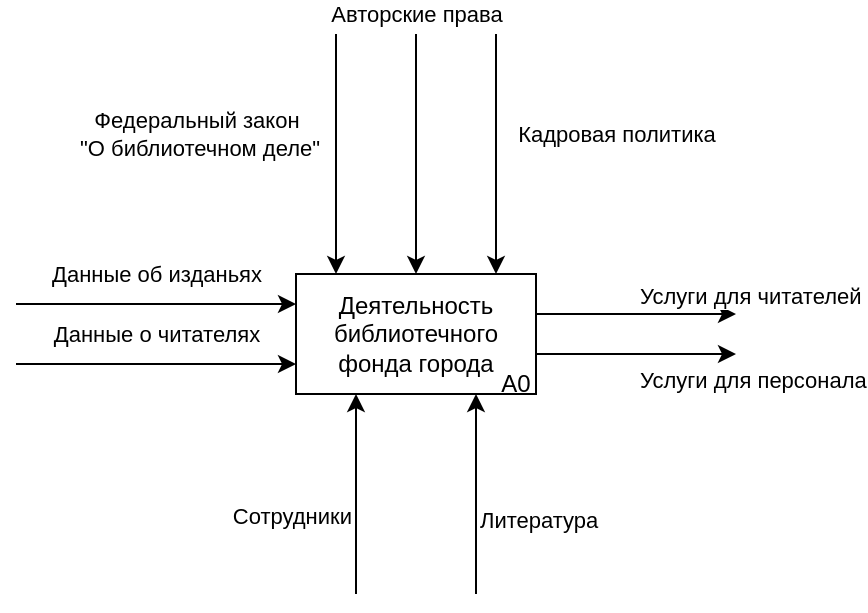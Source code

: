 <mxfile version="22.1.3" type="device">
  <diagram name="Страница — 1" id="aaZVS3uSOm6F_bMxCwup">
    <mxGraphModel dx="808" dy="436" grid="1" gridSize="10" guides="1" tooltips="1" connect="1" arrows="1" fold="1" page="1" pageScale="1" pageWidth="827" pageHeight="1169" math="0" shadow="0">
      <root>
        <mxCell id="0" />
        <mxCell id="1" parent="0" />
        <mxCell id="r83OxqLwS6Ykvgr3GOJs-1" value="Деятельность библиотечного фонда города" style="rounded=0;whiteSpace=wrap;html=1;" vertex="1" parent="1">
          <mxGeometry x="320" y="220" width="120" height="60" as="geometry" />
        </mxCell>
        <mxCell id="r83OxqLwS6Ykvgr3GOJs-2" value="Федеральный закон&lt;br&gt;&amp;nbsp;&quot;О библиотечном деле&quot;" style="endArrow=classic;html=1;rounded=0;entryX=0.5;entryY=0;entryDx=0;entryDy=0;align=center;" edge="1" parent="1">
          <mxGeometry x="-0.167" y="-70" width="50" height="50" relative="1" as="geometry">
            <mxPoint x="340" y="100" as="sourcePoint" />
            <mxPoint x="340" y="220" as="targetPoint" />
            <mxPoint as="offset" />
          </mxGeometry>
        </mxCell>
        <mxCell id="r83OxqLwS6Ykvgr3GOJs-3" value="Данные об изданьях" style="endArrow=classic;html=1;rounded=0;entryX=0;entryY=0.25;entryDx=0;entryDy=0;" edge="1" parent="1" target="r83OxqLwS6Ykvgr3GOJs-1">
          <mxGeometry y="15" width="50" height="50" relative="1" as="geometry">
            <mxPoint x="180" y="235" as="sourcePoint" />
            <mxPoint x="440" y="270" as="targetPoint" />
            <mxPoint as="offset" />
          </mxGeometry>
        </mxCell>
        <mxCell id="r83OxqLwS6Ykvgr3GOJs-4" value="Данные о читателях" style="endArrow=classic;html=1;rounded=0;entryX=0;entryY=0.75;entryDx=0;entryDy=0;" edge="1" parent="1" target="r83OxqLwS6Ykvgr3GOJs-1">
          <mxGeometry y="15" width="50" height="50" relative="1" as="geometry">
            <mxPoint x="180" y="265" as="sourcePoint" />
            <mxPoint x="330" y="245" as="targetPoint" />
            <mxPoint as="offset" />
          </mxGeometry>
        </mxCell>
        <mxCell id="r83OxqLwS6Ykvgr3GOJs-5" value="Сотрудники" style="endArrow=classic;html=1;rounded=0;entryX=0.25;entryY=1;entryDx=0;entryDy=0;labelPosition=left;verticalLabelPosition=bottom;align=right;verticalAlign=top;" edge="1" parent="1" target="r83OxqLwS6Ykvgr3GOJs-1">
          <mxGeometry x="0.037" y="1" width="50" height="50" relative="1" as="geometry">
            <mxPoint x="350" y="380" as="sourcePoint" />
            <mxPoint x="440" y="270" as="targetPoint" />
            <mxPoint as="offset" />
          </mxGeometry>
        </mxCell>
        <mxCell id="r83OxqLwS6Ykvgr3GOJs-6" value="Литература" style="endArrow=classic;html=1;rounded=0;entryX=0.75;entryY=1;entryDx=0;entryDy=0;labelPosition=right;verticalLabelPosition=bottom;align=left;verticalAlign=top;" edge="1" parent="1" target="r83OxqLwS6Ykvgr3GOJs-1">
          <mxGeometry width="50" height="50" relative="1" as="geometry">
            <mxPoint x="410" y="380" as="sourcePoint" />
            <mxPoint x="440" y="270" as="targetPoint" />
          </mxGeometry>
        </mxCell>
        <mxCell id="r83OxqLwS6Ykvgr3GOJs-7" value="Авторские права" style="endArrow=classic;html=1;rounded=0;entryX=0.5;entryY=0;entryDx=0;entryDy=0;" edge="1" parent="1" target="r83OxqLwS6Ykvgr3GOJs-1">
          <mxGeometry x="-1" y="-10" width="50" height="50" relative="1" as="geometry">
            <mxPoint x="380" y="100" as="sourcePoint" />
            <mxPoint x="440" y="220" as="targetPoint" />
            <mxPoint x="10" y="-10" as="offset" />
          </mxGeometry>
        </mxCell>
        <mxCell id="r83OxqLwS6Ykvgr3GOJs-8" value="Кадровая политика" style="endArrow=classic;html=1;rounded=0;entryX=0.5;entryY=0;entryDx=0;entryDy=0;align=center;" edge="1" parent="1">
          <mxGeometry x="-0.167" y="60" width="50" height="50" relative="1" as="geometry">
            <mxPoint x="420" y="100" as="sourcePoint" />
            <mxPoint x="420" y="220" as="targetPoint" />
            <mxPoint as="offset" />
          </mxGeometry>
        </mxCell>
        <mxCell id="r83OxqLwS6Ykvgr3GOJs-9" value="Услуги для читателей" style="endArrow=classic;html=1;rounded=0;labelPosition=right;verticalLabelPosition=top;align=left;verticalAlign=bottom;" edge="1" parent="1">
          <mxGeometry width="50" height="50" relative="1" as="geometry">
            <mxPoint x="440" y="240" as="sourcePoint" />
            <mxPoint x="540" y="240" as="targetPoint" />
          </mxGeometry>
        </mxCell>
        <mxCell id="r83OxqLwS6Ykvgr3GOJs-10" value="Услуги для персонала" style="endArrow=classic;html=1;rounded=0;labelPosition=right;verticalLabelPosition=bottom;align=left;verticalAlign=top;" edge="1" parent="1">
          <mxGeometry width="50" height="50" relative="1" as="geometry">
            <mxPoint x="440" y="260" as="sourcePoint" />
            <mxPoint x="540" y="260" as="targetPoint" />
          </mxGeometry>
        </mxCell>
        <mxCell id="r83OxqLwS6Ykvgr3GOJs-11" value="A0" style="text;html=1;strokeColor=none;fillColor=none;align=center;verticalAlign=middle;whiteSpace=wrap;rounded=0;" vertex="1" parent="1">
          <mxGeometry x="400" y="260" width="60" height="30" as="geometry" />
        </mxCell>
      </root>
    </mxGraphModel>
  </diagram>
</mxfile>
